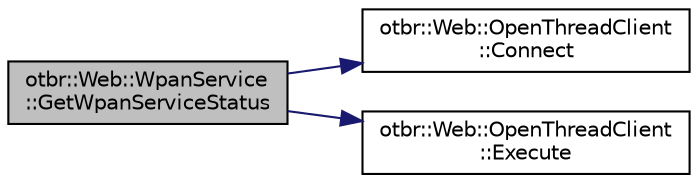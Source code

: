 digraph "otbr::Web::WpanService::GetWpanServiceStatus"
{
  edge [fontname="Helvetica",fontsize="10",labelfontname="Helvetica",labelfontsize="10"];
  node [fontname="Helvetica",fontsize="10",shape=record];
  rankdir="LR";
  Node4 [label="otbr::Web::WpanService\l::GetWpanServiceStatus",height=0.2,width=0.4,color="black", fillcolor="grey75", style="filled", fontcolor="black"];
  Node4 -> Node5 [color="midnightblue",fontsize="10",style="solid",fontname="Helvetica"];
  Node5 [label="otbr::Web::OpenThreadClient\l::Connect",height=0.2,width=0.4,color="black", fillcolor="white", style="filled",URL="$d3/d3f/classotbr_1_1Web_1_1OpenThreadClient.html#a874758a90cc13e74005caab2f25f016a",tooltip="This method connects to OpenThread daemon. "];
  Node4 -> Node6 [color="midnightblue",fontsize="10",style="solid",fontname="Helvetica"];
  Node6 [label="otbr::Web::OpenThreadClient\l::Execute",height=0.2,width=0.4,color="black", fillcolor="white", style="filled",URL="$d3/d3f/classotbr_1_1Web_1_1OpenThreadClient.html#aa1b52e77c6c062588da9bdd198d25b34",tooltip="This method executes OpenThread CLI. "];
}
